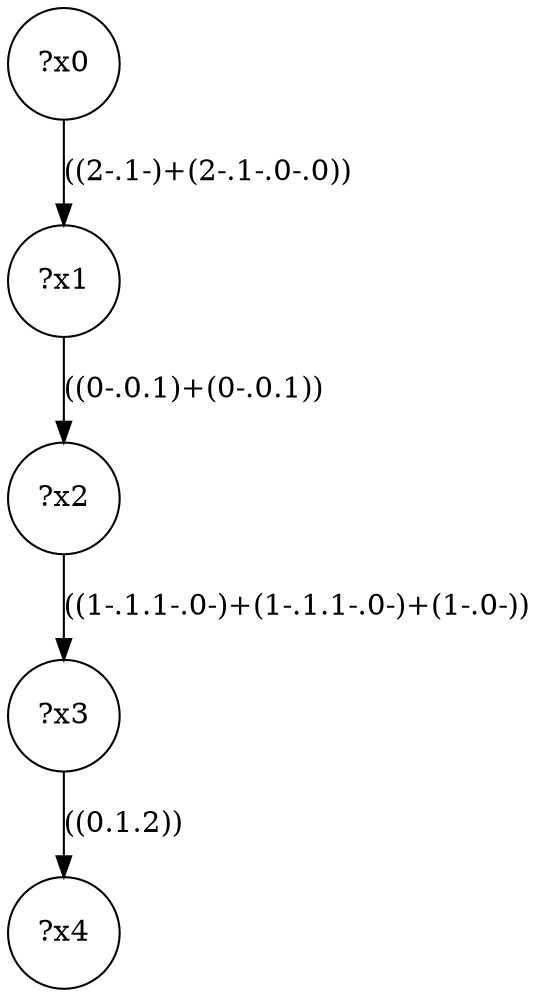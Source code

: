 digraph g {
	x0 [shape=circle, label="?x0"];
	x1 [shape=circle, label="?x1"];
	x0 -> x1 [label="((2-.1-)+(2-.1-.0-.0))"];
	x2 [shape=circle, label="?x2"];
	x1 -> x2 [label="((0-.0.1)+(0-.0.1))"];
	x3 [shape=circle, label="?x3"];
	x2 -> x3 [label="((1-.1.1-.0-)+(1-.1.1-.0-)+(1-.0-))"];
	x4 [shape=circle, label="?x4"];
	x3 -> x4 [label="((0.1.2))"];
}
